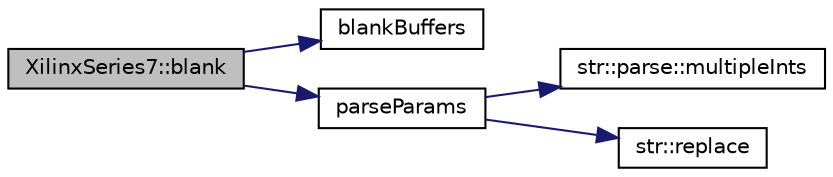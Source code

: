 digraph "XilinxSeries7::blank"
{
 // INTERACTIVE_SVG=YES
 // LATEX_PDF_SIZE
  edge [fontname="Helvetica",fontsize="10",labelfontname="Helvetica",labelfontsize="10"];
  node [fontname="Helvetica",fontsize="10",shape=record];
  rankdir="LR";
  Node1 [label="XilinxSeries7::blank",height=0.2,width=0.4,color="black", fillcolor="grey75", style="filled", fontcolor="black",tooltip=" "];
  Node1 -> Node2 [color="midnightblue",fontsize="10",style="solid",fontname="Helvetica"];
  Node2 [label="blankBuffers",height=0.2,width=0.4,color="black", fillcolor="white", style="filled",URL="$inlineBlank_8h.html#a10ffb5917ae93f7a4be5533f80e3bb9b",tooltip=" "];
  Node1 -> Node3 [color="midnightblue",fontsize="10",style="solid",fontname="Helvetica"];
  Node3 [label="parseParams",height=0.2,width=0.4,color="black", fillcolor="white", style="filled",URL="$inlineParseParams_8h.html#a967f262c6d693437c133031f378de01c",tooltip=" "];
  Node3 -> Node4 [color="midnightblue",fontsize="10",style="solid",fontname="Helvetica"];
  Node4 [label="str::parse::multipleInts",height=0.2,width=0.4,color="black", fillcolor="white", style="filled",URL="$namespacestr_1_1parse.html#af4246fb05f8a85ef7316146a8fc49276",tooltip=" "];
  Node3 -> Node5 [color="midnightblue",fontsize="10",style="solid",fontname="Helvetica"];
  Node5 [label="str::replace",height=0.2,width=0.4,color="black", fillcolor="white", style="filled",URL="$namespacestr.html#a2d2adf32604f4236cf7b7ca879653fec",tooltip="Replaces all instances of oldChar in string str with newChar and returns the resulting string."];
}
